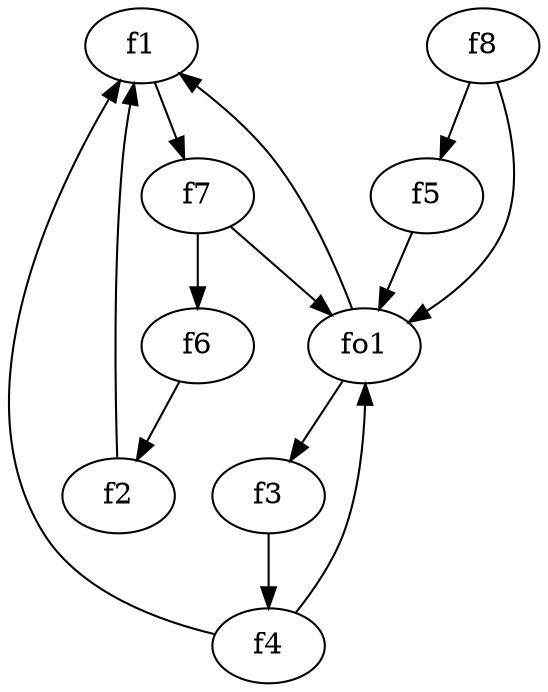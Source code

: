 strict digraph  {
f1;
f2;
f3;
f4;
f5;
f6;
f7;
f8;
fo1;
f1 -> f7  [weight=2];
f2 -> f1  [weight=2];
f3 -> f4  [weight=2];
f4 -> fo1  [weight=2];
f4 -> f1  [weight=2];
f5 -> fo1  [weight=2];
f6 -> f2  [weight=2];
f7 -> f6  [weight=2];
f7 -> fo1  [weight=2];
f8 -> f5  [weight=2];
f8 -> fo1  [weight=2];
fo1 -> f1  [weight=2];
fo1 -> f3  [weight=2];
}
